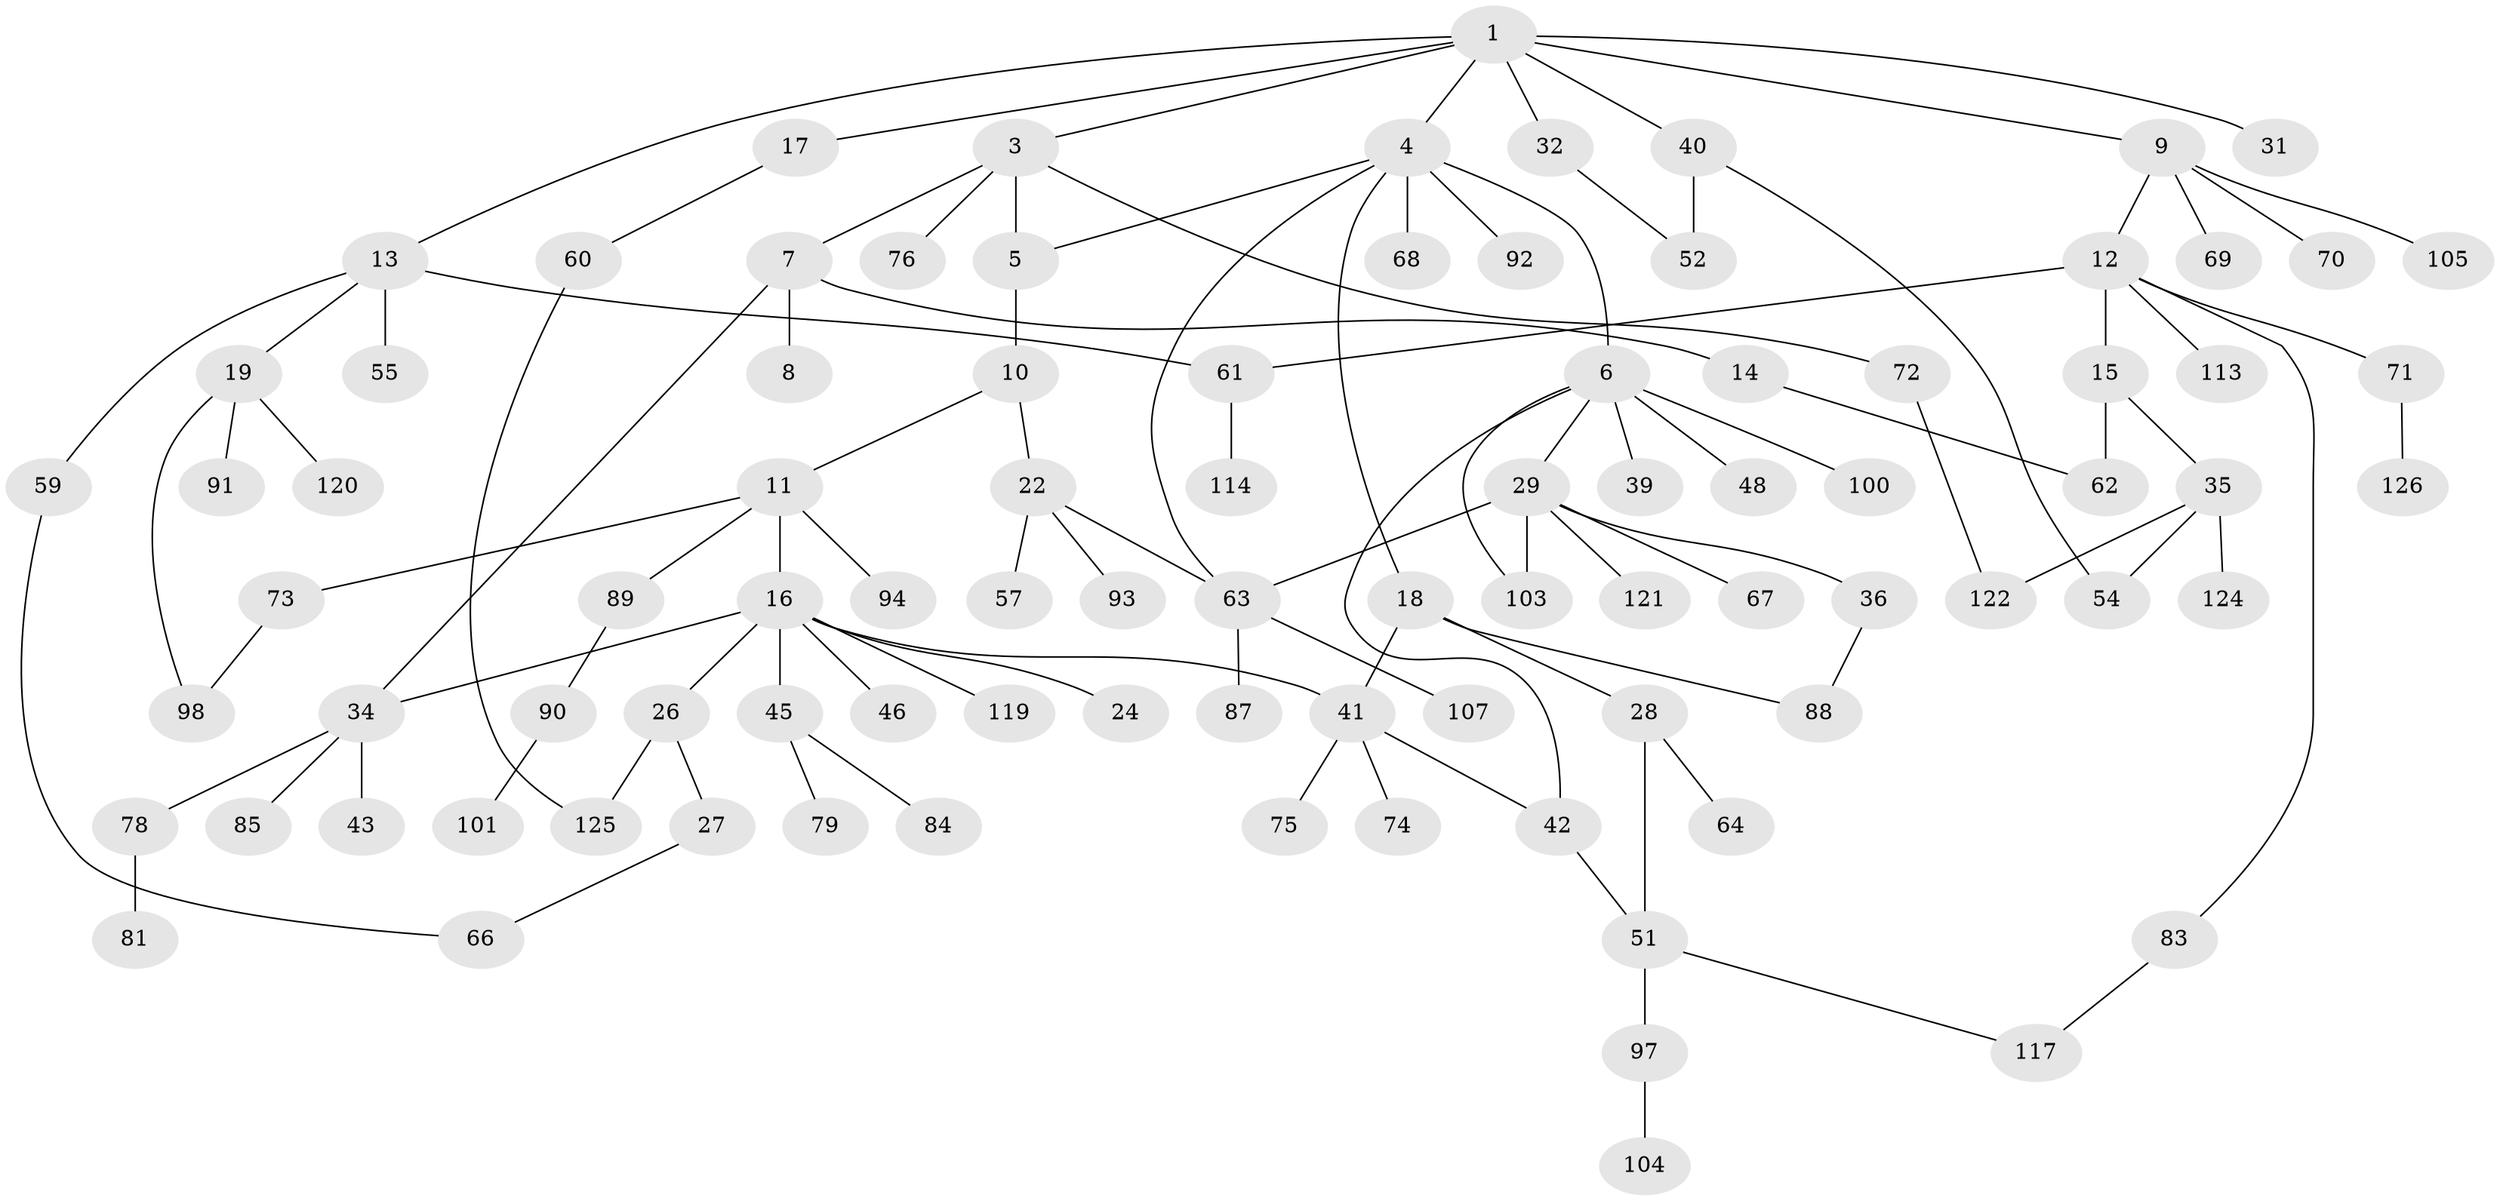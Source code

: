// original degree distribution, {5: 0.07936507936507936, 7: 0.007936507936507936, 3: 0.1349206349206349, 4: 0.07936507936507936, 1: 0.36507936507936506, 6: 0.015873015873015872, 2: 0.31746031746031744}
// Generated by graph-tools (version 1.1) at 2025/10/02/27/25 16:10:54]
// undirected, 91 vertices, 108 edges
graph export_dot {
graph [start="1"]
  node [color=gray90,style=filled];
  1 [super="+2"];
  3 [super="+44"];
  4 [super="+30"];
  5;
  6 [super="+38"];
  7;
  8;
  9 [super="+25"];
  10 [super="+37"];
  11 [super="+33"];
  12 [super="+23"];
  13 [super="+20"];
  14;
  15;
  16 [super="+21"];
  17 [super="+56"];
  18 [super="+95"];
  19 [super="+118"];
  22 [super="+53"];
  24;
  26 [super="+112"];
  27 [super="+96"];
  28;
  29 [super="+65"];
  31;
  32 [super="+49"];
  34 [super="+50"];
  35 [super="+110"];
  36;
  39;
  40 [super="+58"];
  41 [super="+47"];
  42;
  43 [super="+86"];
  45;
  46;
  48;
  51 [super="+77"];
  52;
  54;
  55;
  57;
  59;
  60 [super="+82"];
  61 [super="+102"];
  62 [super="+109"];
  63 [super="+99"];
  64;
  66;
  67;
  68;
  69;
  70;
  71;
  72 [super="+80"];
  73;
  74 [super="+106"];
  75;
  76 [super="+123"];
  78;
  79;
  81;
  83;
  84 [super="+116"];
  85;
  87 [super="+108"];
  88;
  89 [super="+111"];
  90;
  91;
  92;
  93;
  94 [super="+115"];
  97;
  98;
  100;
  101;
  103;
  104;
  105;
  107;
  113;
  114;
  117;
  119;
  120;
  121;
  122;
  124;
  125;
  126;
  1 -- 3;
  1 -- 9;
  1 -- 13;
  1 -- 17;
  1 -- 32;
  1 -- 4;
  1 -- 40;
  1 -- 31;
  3 -- 7;
  3 -- 72;
  3 -- 76;
  3 -- 5;
  4 -- 5;
  4 -- 6;
  4 -- 18;
  4 -- 68;
  4 -- 92;
  4 -- 63;
  5 -- 10;
  6 -- 29;
  6 -- 42;
  6 -- 48;
  6 -- 100;
  6 -- 39;
  6 -- 103;
  7 -- 8;
  7 -- 14;
  7 -- 34;
  9 -- 12;
  9 -- 105;
  9 -- 69;
  9 -- 70;
  10 -- 11;
  10 -- 22;
  11 -- 16;
  11 -- 73;
  11 -- 89;
  11 -- 94;
  12 -- 15;
  12 -- 113;
  12 -- 83;
  12 -- 71;
  12 -- 61;
  13 -- 19;
  13 -- 55;
  13 -- 59;
  13 -- 61;
  14 -- 62;
  15 -- 35;
  15 -- 62;
  16 -- 26;
  16 -- 45;
  16 -- 46;
  16 -- 119;
  16 -- 24;
  16 -- 34;
  16 -- 41;
  17 -- 60;
  18 -- 28;
  18 -- 88;
  18 -- 41;
  19 -- 91;
  19 -- 120;
  19 -- 98;
  22 -- 57;
  22 -- 93;
  22 -- 63;
  26 -- 27;
  26 -- 125;
  27 -- 66;
  28 -- 64;
  28 -- 51;
  29 -- 36;
  29 -- 103;
  29 -- 121;
  29 -- 67;
  29 -- 63;
  32 -- 52;
  34 -- 43;
  34 -- 85;
  34 -- 78;
  35 -- 54;
  35 -- 124;
  35 -- 122;
  36 -- 88;
  40 -- 52;
  40 -- 54;
  41 -- 74;
  41 -- 42;
  41 -- 75;
  42 -- 51;
  45 -- 79;
  45 -- 84;
  51 -- 97;
  51 -- 117;
  59 -- 66;
  60 -- 125;
  61 -- 114;
  63 -- 87;
  63 -- 107;
  71 -- 126;
  72 -- 122;
  73 -- 98;
  78 -- 81;
  83 -- 117;
  89 -- 90;
  90 -- 101;
  97 -- 104;
}
